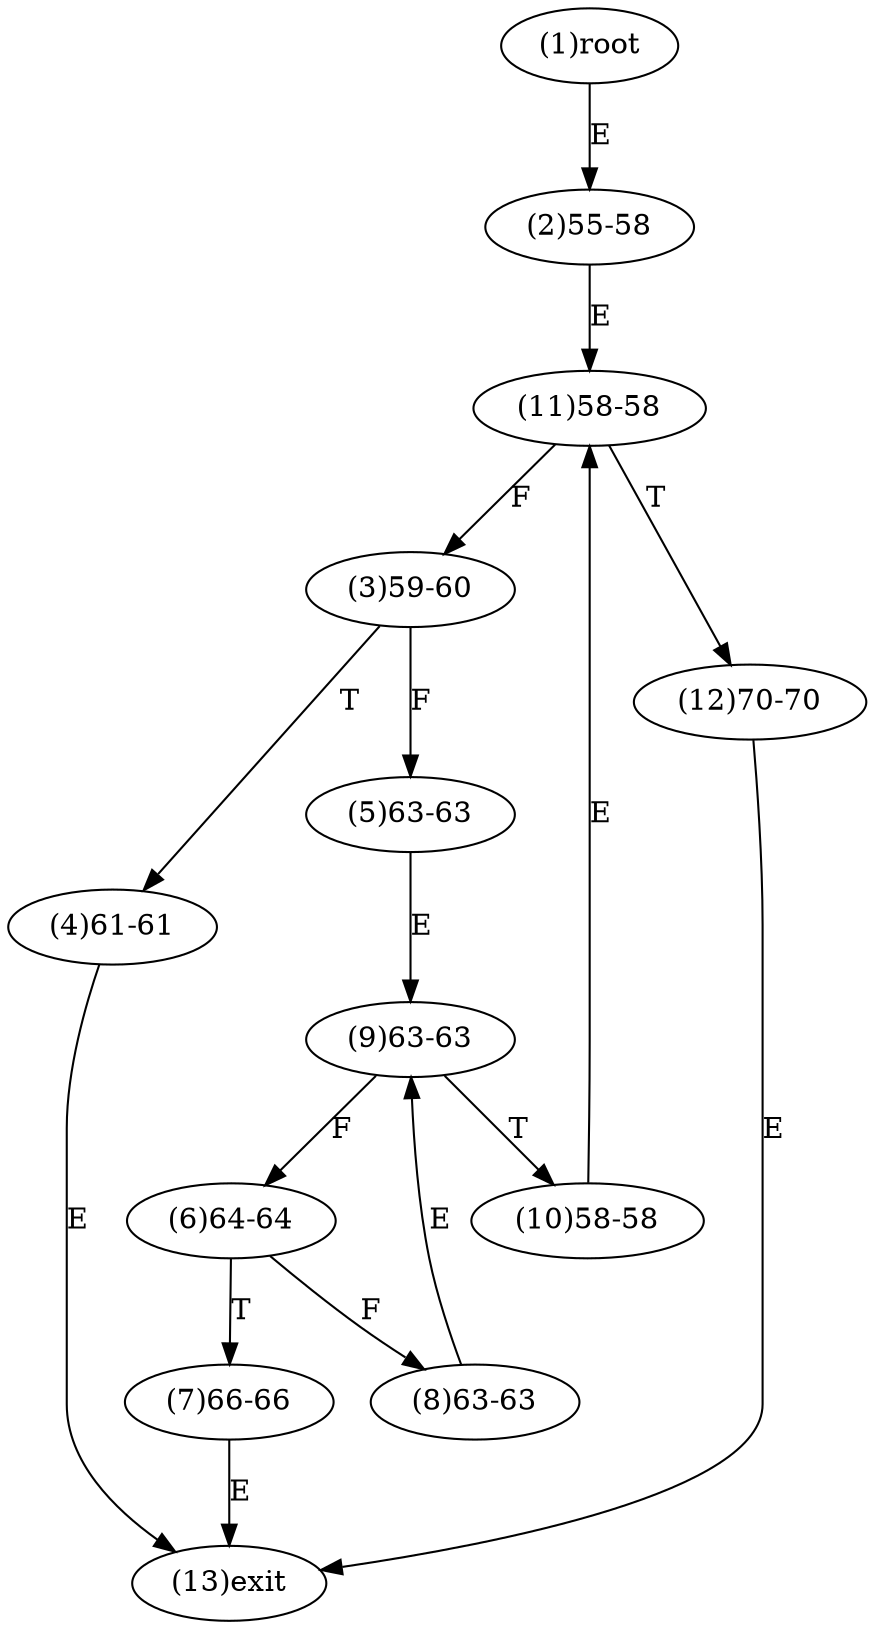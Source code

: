 digraph "" { 
1[ label="(1)root"];
2[ label="(2)55-58"];
3[ label="(3)59-60"];
4[ label="(4)61-61"];
5[ label="(5)63-63"];
6[ label="(6)64-64"];
7[ label="(7)66-66"];
8[ label="(8)63-63"];
9[ label="(9)63-63"];
10[ label="(10)58-58"];
11[ label="(11)58-58"];
12[ label="(12)70-70"];
13[ label="(13)exit"];
1->2[ label="E"];
2->11[ label="E"];
3->5[ label="F"];
3->4[ label="T"];
4->13[ label="E"];
5->9[ label="E"];
6->8[ label="F"];
6->7[ label="T"];
7->13[ label="E"];
8->9[ label="E"];
9->6[ label="F"];
9->10[ label="T"];
10->11[ label="E"];
11->3[ label="F"];
11->12[ label="T"];
12->13[ label="E"];
}